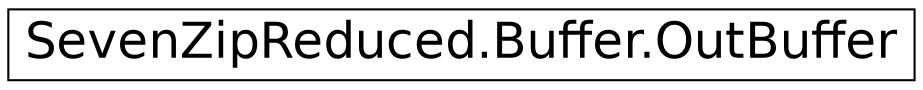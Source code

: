 digraph G
{
  edge [fontname="Helvetica",fontsize="24",labelfontname="Helvetica",labelfontsize="24"];
  node [fontname="Helvetica",fontsize="24",shape=record];
  rankdir="LR";
  Node1 [label="SevenZipReduced.Buffer.OutBuffer",height=0.2,width=0.4,color="black", fillcolor="white", style="filled",URL="$class_seven_zip_reduced_1_1_buffer_1_1_out_buffer.html"];
}
